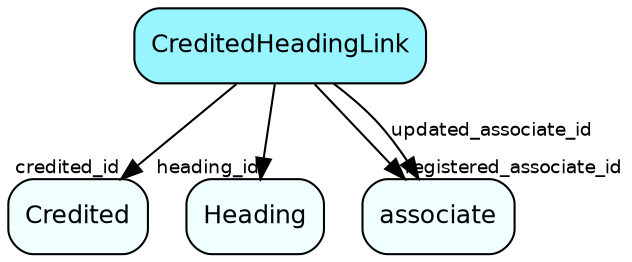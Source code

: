 digraph CreditedHeadingLink  {
node [shape = box style="rounded, filled" fontname = "Helvetica" fontsize = "12" ]
edge [fontname = "Helvetica" fontsize = "9"]

CreditedHeadingLink[fillcolor = "cadetblue1"]
Credited[fillcolor = "azure1"]
Heading[fillcolor = "azure1"]
associate[fillcolor = "azure1"]
CreditedHeadingLink -> Credited [headlabel = "credited_id"]
CreditedHeadingLink -> Heading [headlabel = "heading_id"]
CreditedHeadingLink -> associate [headlabel = "registered_associate_id"]
CreditedHeadingLink -> associate [label = "updated_associate_id"]
}
